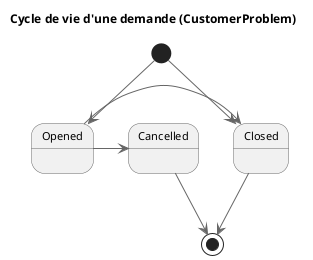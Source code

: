 @startuml
title Cycle de vie d'une demande (CustomerProblem)
 
skinparam titleFontSize 12 
 
skinparam state {
startColor #666666
endColor #666666
arrowColor #666666
borderColor #666666
fontSize 11
}
 
skinparam note {
fontSize 11
fontColor white
backgroundColor #45B8EF
borderColor white
}

[*] --> Opened
[*] --> Closed
Opened -> Closed
Opened -> Cancelled
Closed --> [*]
Cancelled --> [*]

@enduml
